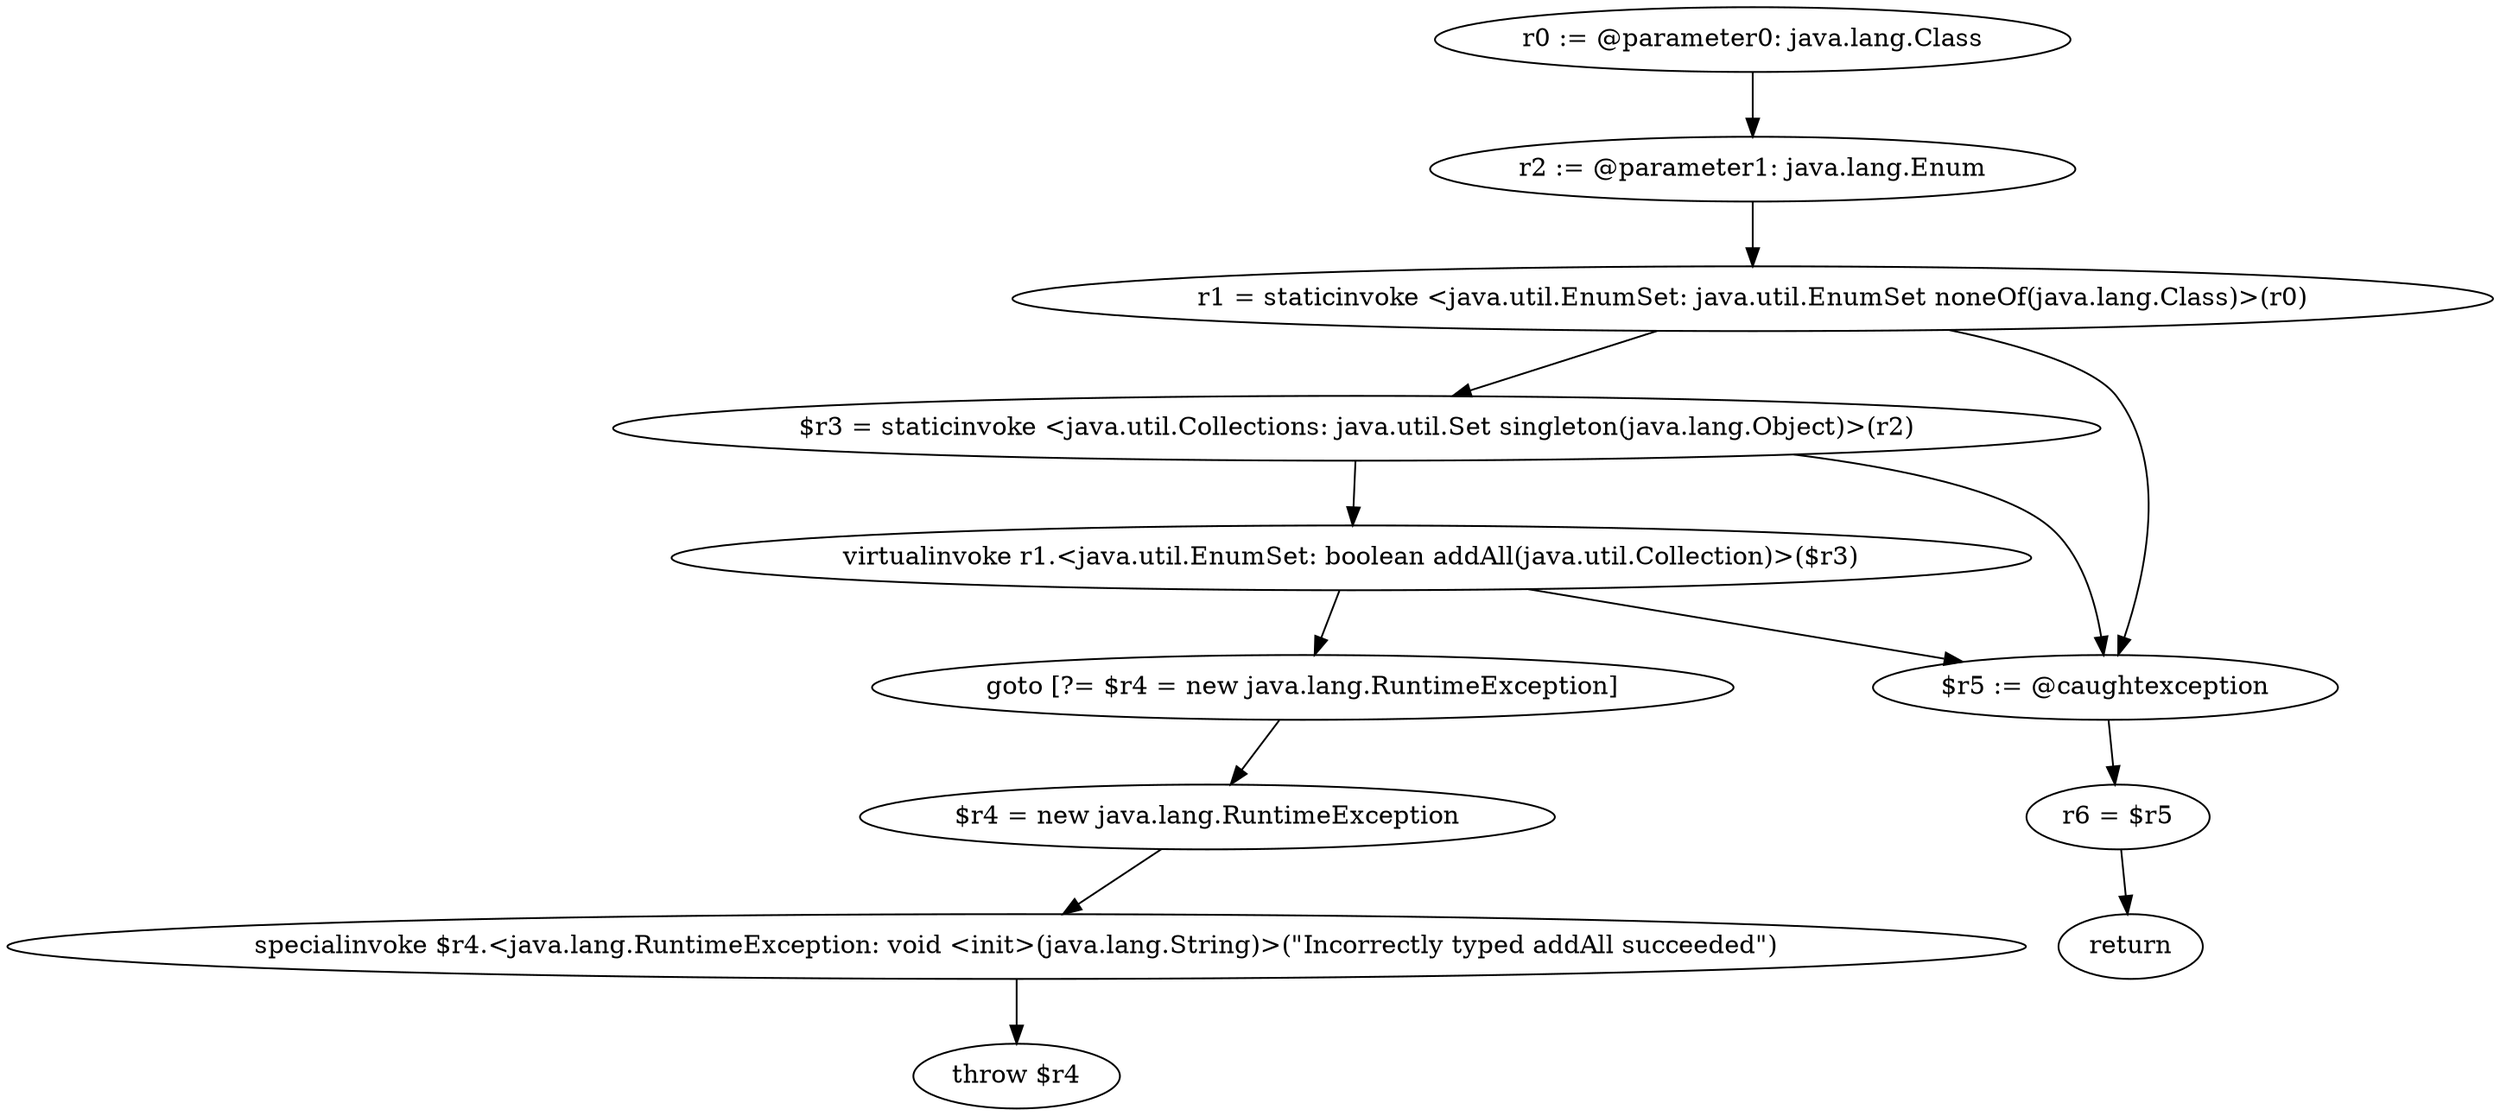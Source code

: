 digraph "unitGraph" {
    "r0 := @parameter0: java.lang.Class"
    "r2 := @parameter1: java.lang.Enum"
    "r1 = staticinvoke <java.util.EnumSet: java.util.EnumSet noneOf(java.lang.Class)>(r0)"
    "$r3 = staticinvoke <java.util.Collections: java.util.Set singleton(java.lang.Object)>(r2)"
    "virtualinvoke r1.<java.util.EnumSet: boolean addAll(java.util.Collection)>($r3)"
    "goto [?= $r4 = new java.lang.RuntimeException]"
    "$r5 := @caughtexception"
    "r6 = $r5"
    "return"
    "$r4 = new java.lang.RuntimeException"
    "specialinvoke $r4.<java.lang.RuntimeException: void <init>(java.lang.String)>(\"Incorrectly typed addAll succeeded\")"
    "throw $r4"
    "r0 := @parameter0: java.lang.Class"->"r2 := @parameter1: java.lang.Enum";
    "r2 := @parameter1: java.lang.Enum"->"r1 = staticinvoke <java.util.EnumSet: java.util.EnumSet noneOf(java.lang.Class)>(r0)";
    "r1 = staticinvoke <java.util.EnumSet: java.util.EnumSet noneOf(java.lang.Class)>(r0)"->"$r3 = staticinvoke <java.util.Collections: java.util.Set singleton(java.lang.Object)>(r2)";
    "r1 = staticinvoke <java.util.EnumSet: java.util.EnumSet noneOf(java.lang.Class)>(r0)"->"$r5 := @caughtexception";
    "$r3 = staticinvoke <java.util.Collections: java.util.Set singleton(java.lang.Object)>(r2)"->"virtualinvoke r1.<java.util.EnumSet: boolean addAll(java.util.Collection)>($r3)";
    "$r3 = staticinvoke <java.util.Collections: java.util.Set singleton(java.lang.Object)>(r2)"->"$r5 := @caughtexception";
    "virtualinvoke r1.<java.util.EnumSet: boolean addAll(java.util.Collection)>($r3)"->"goto [?= $r4 = new java.lang.RuntimeException]";
    "virtualinvoke r1.<java.util.EnumSet: boolean addAll(java.util.Collection)>($r3)"->"$r5 := @caughtexception";
    "goto [?= $r4 = new java.lang.RuntimeException]"->"$r4 = new java.lang.RuntimeException";
    "$r5 := @caughtexception"->"r6 = $r5";
    "r6 = $r5"->"return";
    "$r4 = new java.lang.RuntimeException"->"specialinvoke $r4.<java.lang.RuntimeException: void <init>(java.lang.String)>(\"Incorrectly typed addAll succeeded\")";
    "specialinvoke $r4.<java.lang.RuntimeException: void <init>(java.lang.String)>(\"Incorrectly typed addAll succeeded\")"->"throw $r4";
}
